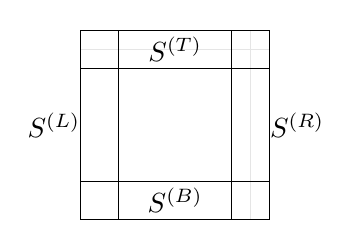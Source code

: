 \begin{tikzpicture}[scale=1.2]
\draw[black!10!white] (0,1.8) -- (2, 1.8);
\draw[black!10!white] (1.8,0) -- (1.8, 2);
\draw (0,0) rectangle (2, 2);
\draw (0.4,0) -- (0.4,2);
\draw (1.6,0) -- (1.6,2);
\draw (0,0.4) -- (2, 0.4);
\draw (0,1.6) -- (2, 1.6);
\node at (1,1.8) {$S^{(T)}$};
\node at (1,0.2) {$S^{(B)}$};
\node[anchor=east,inner sep=0pt] at (0,1) {$S^{(L)}$};
\node[anchor=west,inner sep=0pt] at (2,1) {$S^{(R)}$};
\end{tikzpicture}
